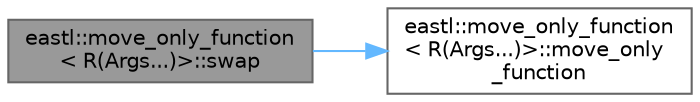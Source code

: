 digraph "eastl::move_only_function&lt; R(Args...)&gt;::swap"
{
 // LATEX_PDF_SIZE
  bgcolor="transparent";
  edge [fontname=Helvetica,fontsize=10,labelfontname=Helvetica,labelfontsize=10];
  node [fontname=Helvetica,fontsize=10,shape=box,height=0.2,width=0.4];
  rankdir="LR";
  Node1 [id="Node000001",label="eastl::move_only_function\l\< R(Args...)\>::swap",height=0.2,width=0.4,color="gray40", fillcolor="grey60", style="filled", fontcolor="black",tooltip=" "];
  Node1 -> Node2 [id="edge2_Node000001_Node000002",color="steelblue1",style="solid",tooltip=" "];
  Node2 [id="Node000002",label="eastl::move_only_function\l\< R(Args...)\>::move_only\l_function",height=0.2,width=0.4,color="grey40", fillcolor="white", style="filled",URL="$classeastl_1_1move__only__function_3_01_r_07_args_8_8_8_08_4.html#afc9112fe9dc65cc132935526901aa6f0",tooltip=" "];
}
